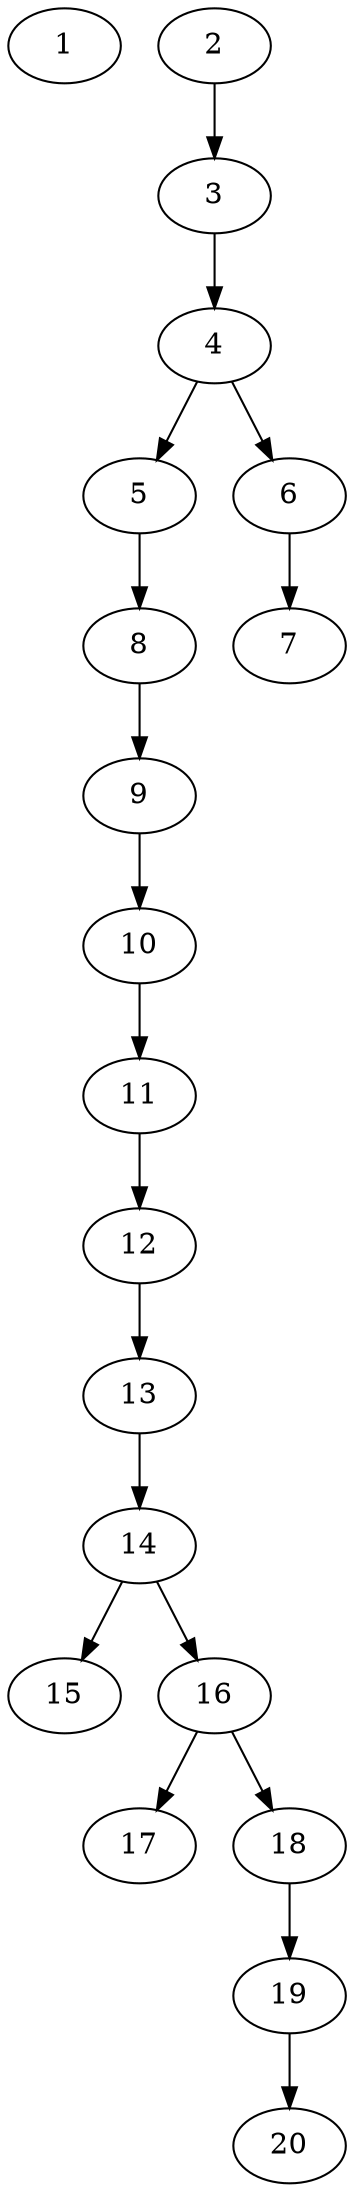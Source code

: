 // DAG automatically generated by daggen at Thu Oct  3 13:58:43 2019
// ./daggen --dot -n 20 --ccr 0.5 --fat 0.3 --regular 0.5 --density 0.5 --mindata 5242880 --maxdata 52428800 
digraph G {
  1 [size="24762368", alpha="0.20", expect_size="12381184"] 
  2 [size="44091392", alpha="0.02", expect_size="22045696"] 
  2 -> 3 [size ="22045696"]
  3 [size="45320192", alpha="0.19", expect_size="22660096"] 
  3 -> 4 [size ="22660096"]
  4 [size="29833216", alpha="0.08", expect_size="14916608"] 
  4 -> 5 [size ="14916608"]
  4 -> 6 [size ="14916608"]
  5 [size="57948160", alpha="0.11", expect_size="28974080"] 
  5 -> 8 [size ="28974080"]
  6 [size="102512640", alpha="0.12", expect_size="51256320"] 
  6 -> 7 [size ="51256320"]
  7 [size="103456768", alpha="0.02", expect_size="51728384"] 
  8 [size="38699008", alpha="0.03", expect_size="19349504"] 
  8 -> 9 [size ="19349504"]
  9 [size="46907392", alpha="0.06", expect_size="23453696"] 
  9 -> 10 [size ="23453696"]
  10 [size="28915712", alpha="0.14", expect_size="14457856"] 
  10 -> 11 [size ="14457856"]
  11 [size="71077888", alpha="0.03", expect_size="35538944"] 
  11 -> 12 [size ="35538944"]
  12 [size="68902912", alpha="0.00", expect_size="34451456"] 
  12 -> 13 [size ="34451456"]
  13 [size="79198208", alpha="0.02", expect_size="39599104"] 
  13 -> 14 [size ="39599104"]
  14 [size="72439808", alpha="0.12", expect_size="36219904"] 
  14 -> 15 [size ="36219904"]
  14 -> 16 [size ="36219904"]
  15 [size="18073600", alpha="0.03", expect_size="9036800"] 
  16 [size="67743744", alpha="0.08", expect_size="33871872"] 
  16 -> 17 [size ="33871872"]
  16 -> 18 [size ="33871872"]
  17 [size="28819456", alpha="0.10", expect_size="14409728"] 
  18 [size="39921664", alpha="0.12", expect_size="19960832"] 
  18 -> 19 [size ="19960832"]
  19 [size="55619584", alpha="0.01", expect_size="27809792"] 
  19 -> 20 [size ="27809792"]
  20 [size="85895168", alpha="0.04", expect_size="42947584"] 
}
